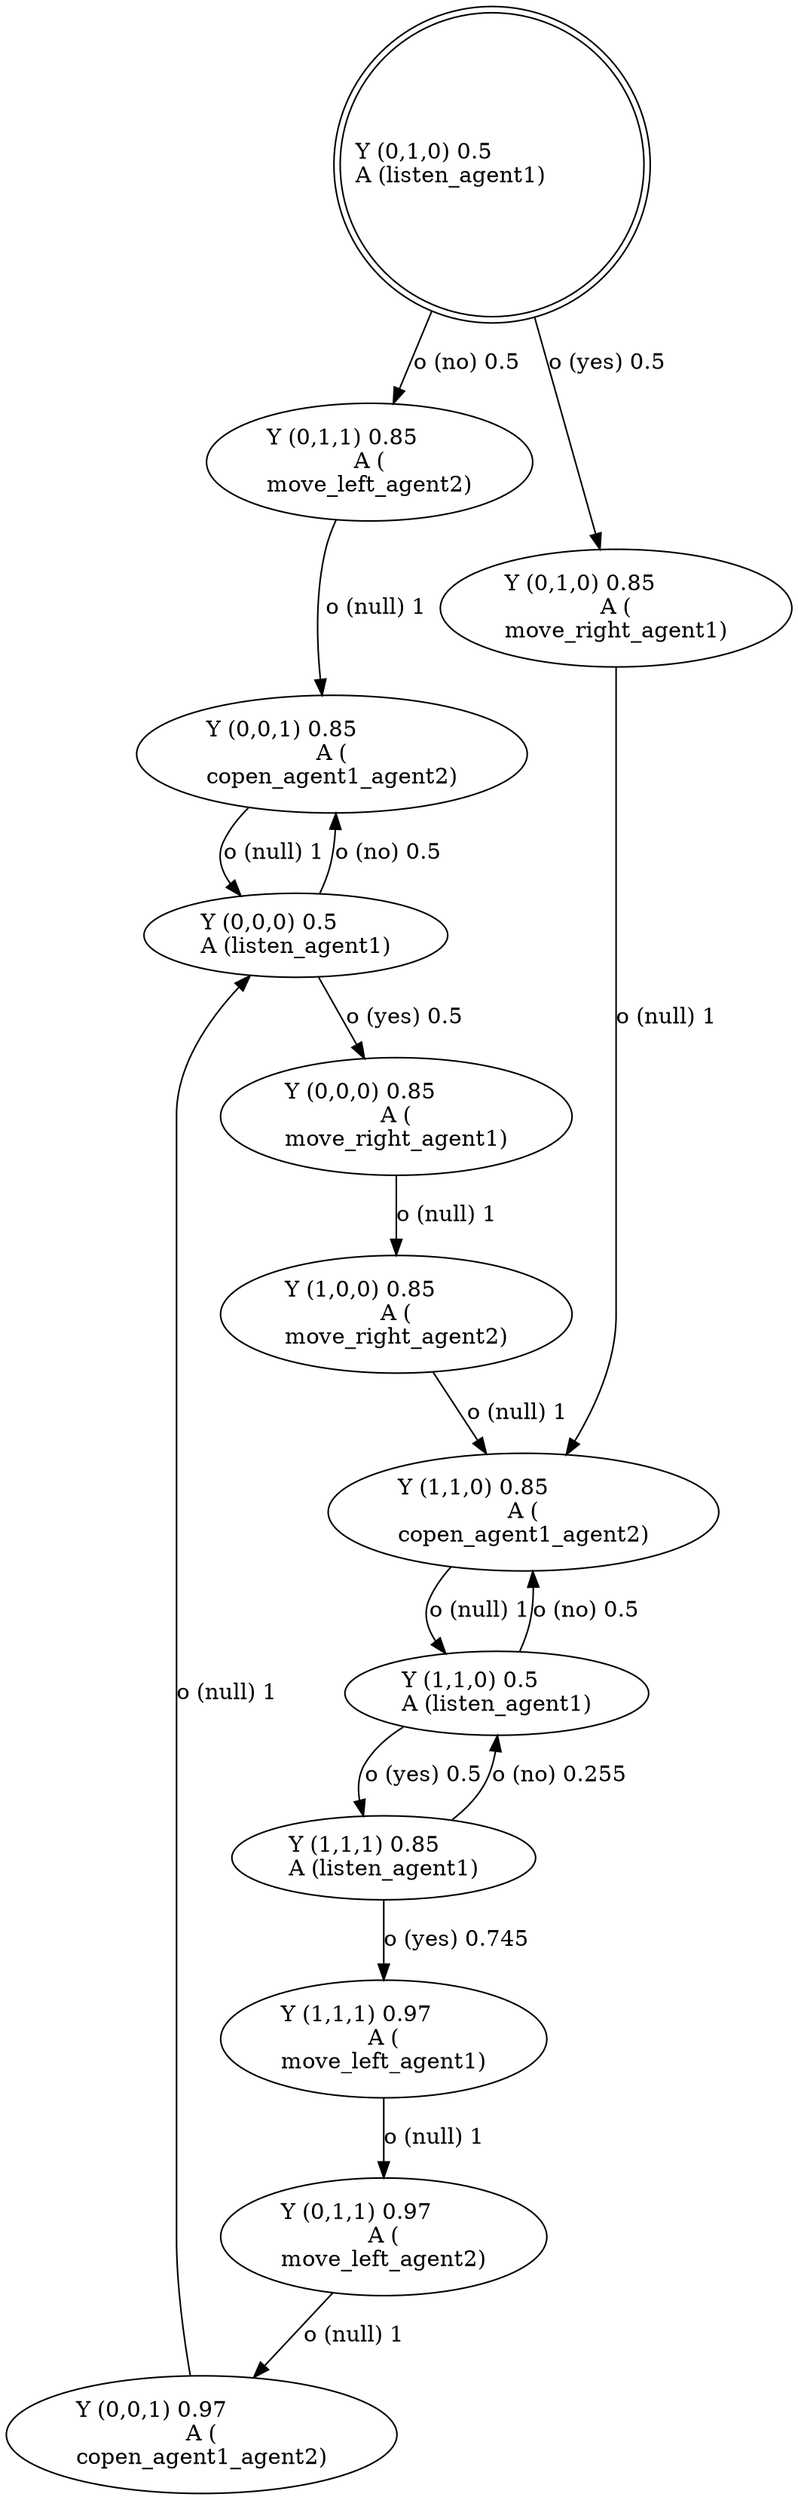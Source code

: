 digraph G
{
root [label="Y (0,1,0) 0.5\lA (listen_agent1)\l" shape=doublecircle labeljust="l"];
x0row11 [label="Y (1,1,1) 0.85\lA (listen_agent1)\l"];
x0row13 [label="Y (1,1,1) 0.97\lA (\nmove_left_agent1)\l"];
x0row14 [label="Y (0,1,1) 0.97\lA (\nmove_left_agent2)\l"];
x0row17 [label="Y (0,0,1) 0.97\lA (\ncopen_agent1_agent2)\l"];
x0row6 [label="Y (1,1,0) 0.85\lA (\ncopen_agent1_agent2)\l"];
x0row8 [label="Y (1,0,0) 0.85\lA (\nmove_right_agent2)\l"];
x0row4 [label="Y (0,1,1) 0.85\lA (\nmove_left_agent2)\l"];
x0row5 [label="Y (0,0,0) 0.85\lA (\nmove_right_agent1)\l"];
x0row2 [label="Y (1,1,0) 0.5\lA (listen_agent1)\l"];
x0row3 [label="Y (0,1,0) 0.85\lA (\nmove_right_agent1)\l"];
x0row1 [label="Y (0,0,0) 0.5\lA (listen_agent1)\l"];
x0row19 [label="Y (0,0,1) 0.85\lA (\ncopen_agent1_agent2)\l"];
root -> x0row3 [label="o (yes) 0.5\l"];
root -> x0row4 [label="o (no) 0.5\l"];
x0row3 -> x0row6 [label="o (null) 1\l"];
x0row6 -> x0row2 [label="o (null) 1\l"];
x0row2 -> x0row11 [label="o (yes) 0.5\l"];
x0row2 -> x0row6 [label="o (no) 0.5\l"];
x0row11 -> x0row13 [label="o (yes) 0.745\l"];
x0row11 -> x0row2 [label="o (no) 0.255\l"];
x0row13 -> x0row14 [label="o (null) 1\l"];
x0row14 -> x0row17 [label="o (null) 1\l"];
x0row17 -> x0row1 [label="o (null) 1\l"];
x0row1 -> x0row5 [label="o (yes) 0.5\l"];
x0row1 -> x0row19 [label="o (no) 0.5\l"];
x0row5 -> x0row8 [label="o (null) 1\l"];
x0row8 -> x0row6 [label="o (null) 1\l"];
x0row19 -> x0row1 [label="o (null) 1\l"];
x0row4 -> x0row19 [label="o (null) 1\l"];
}
